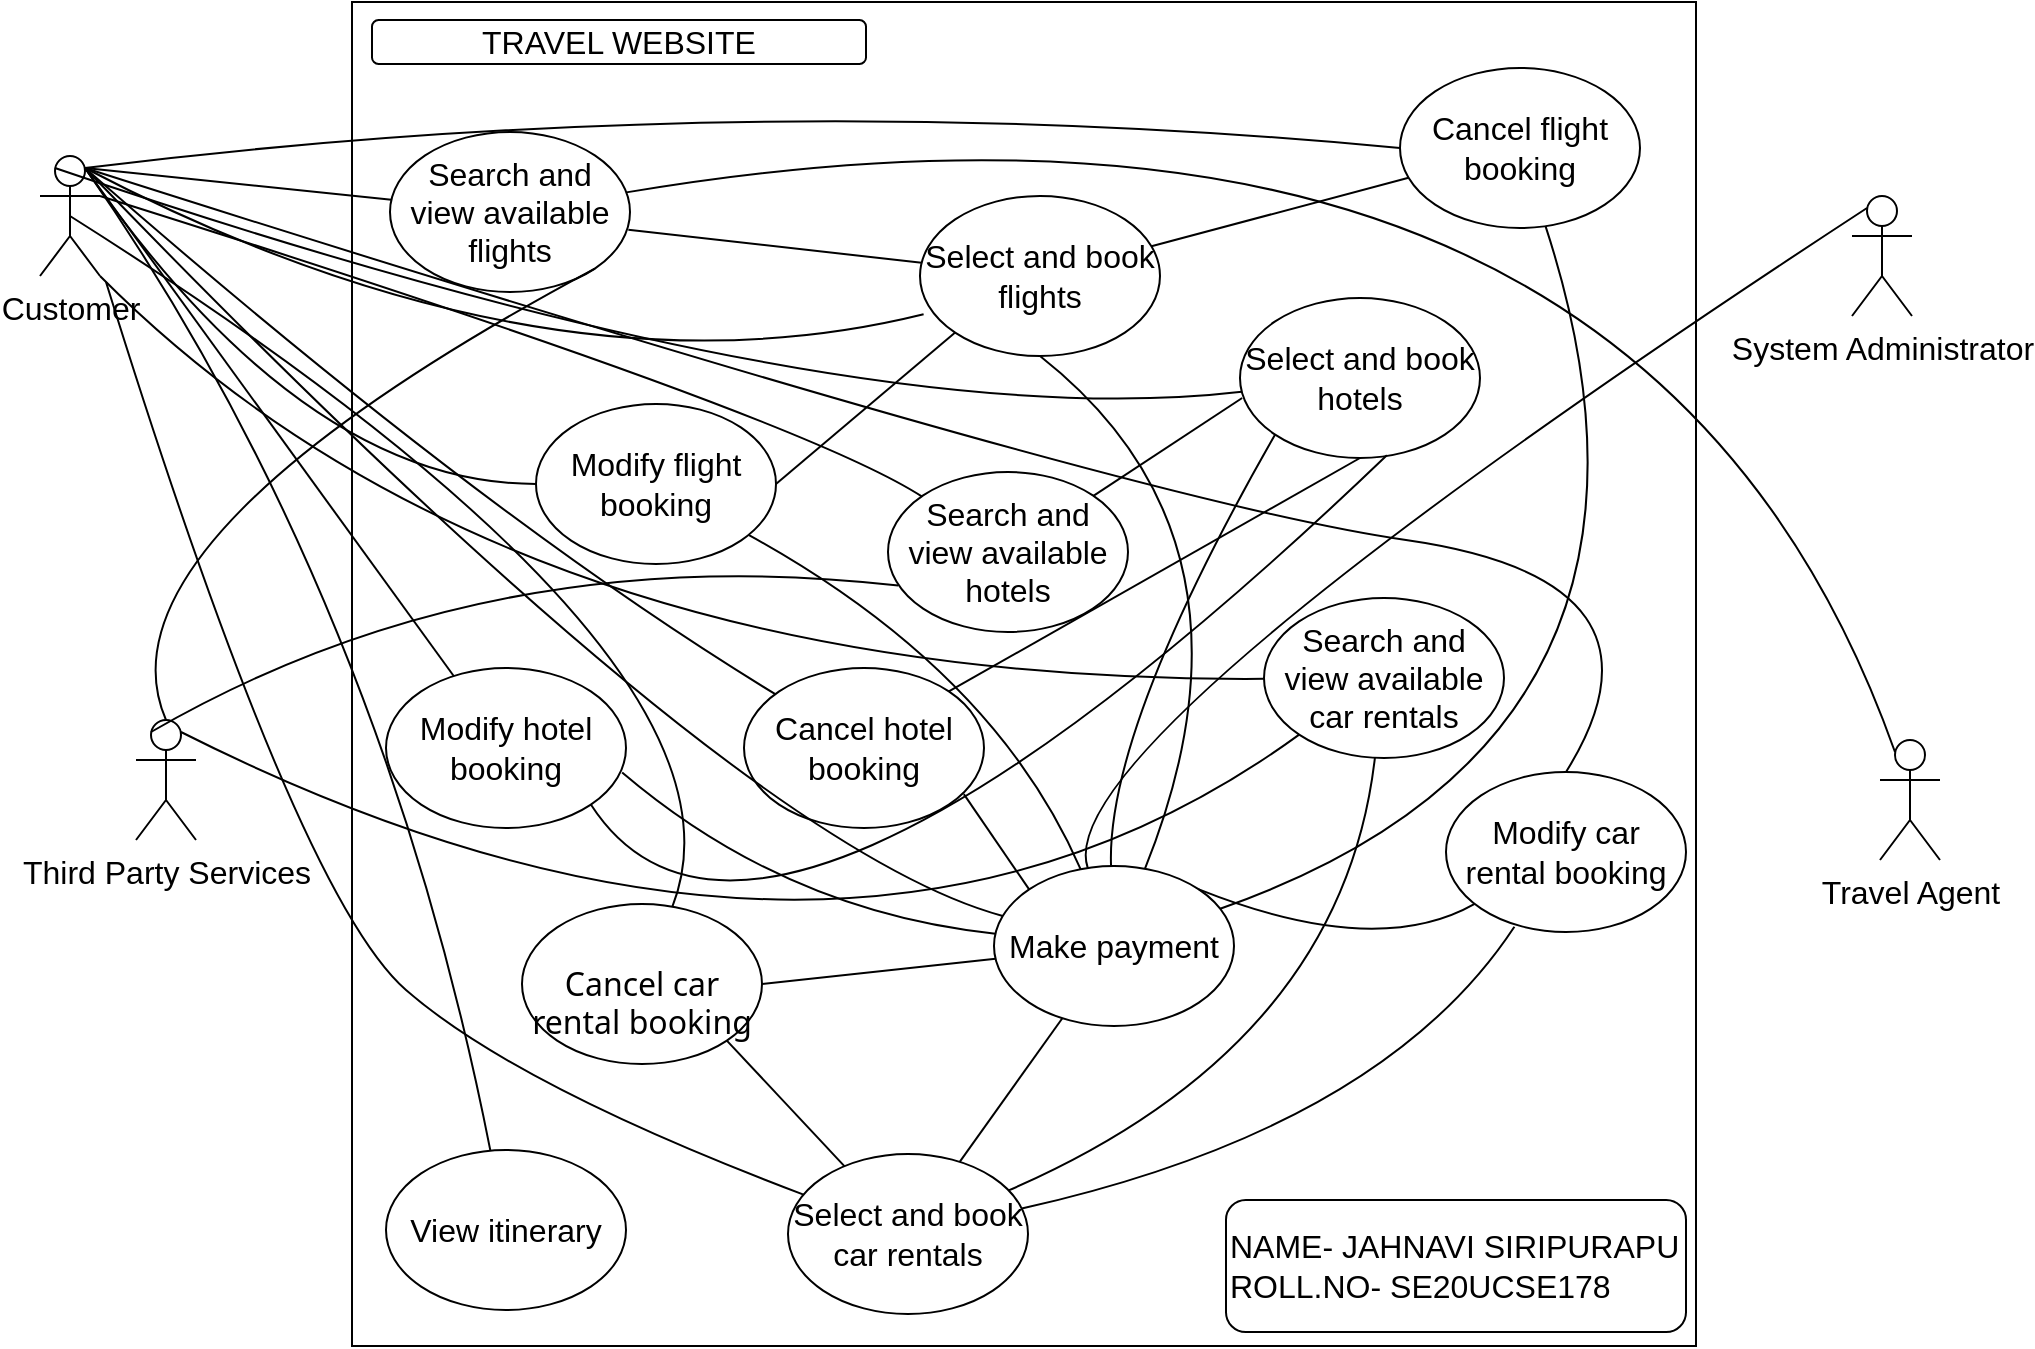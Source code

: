 <mxfile version="20.8.23" type="github">
  <diagram name="Page-1" id="QUCpw9mx353YiS1C0nCv">
    <mxGraphModel dx="1755" dy="1587" grid="0" gridSize="10" guides="1" tooltips="1" connect="1" arrows="1" fold="1" page="0" pageScale="1" pageWidth="850" pageHeight="1100" math="0" shadow="0">
      <root>
        <mxCell id="0" />
        <mxCell id="1" parent="0" />
        <mxCell id="Y77-N1zCJx3Q2Sx2Zkoe-1" value="" style="whiteSpace=wrap;html=1;aspect=fixed;fontSize=16;" vertex="1" parent="1">
          <mxGeometry x="-190" y="-641" width="672" height="672" as="geometry" />
        </mxCell>
        <mxCell id="Y77-N1zCJx3Q2Sx2Zkoe-2" value="TRAVEL WEBSITE" style="rounded=1;whiteSpace=wrap;html=1;fontSize=16;" vertex="1" parent="1">
          <mxGeometry x="-180" y="-632" width="247" height="22" as="geometry" />
        </mxCell>
        <mxCell id="Y77-N1zCJx3Q2Sx2Zkoe-3" value="Customer" style="shape=umlActor;verticalLabelPosition=bottom;verticalAlign=top;html=1;outlineConnect=0;fontSize=16;" vertex="1" parent="1">
          <mxGeometry x="-346" y="-564" width="30" height="60" as="geometry" />
        </mxCell>
        <mxCell id="Y77-N1zCJx3Q2Sx2Zkoe-4" value="System Administrator" style="shape=umlActor;verticalLabelPosition=bottom;verticalAlign=top;html=1;outlineConnect=0;fontSize=16;" vertex="1" parent="1">
          <mxGeometry x="560" y="-544" width="30" height="60" as="geometry" />
        </mxCell>
        <mxCell id="Y77-N1zCJx3Q2Sx2Zkoe-5" value="Travel Agent" style="shape=umlActor;verticalLabelPosition=bottom;verticalAlign=top;html=1;outlineConnect=0;fontSize=16;" vertex="1" parent="1">
          <mxGeometry x="574" y="-272" width="30" height="60" as="geometry" />
        </mxCell>
        <mxCell id="Y77-N1zCJx3Q2Sx2Zkoe-7" value="Third Party Services" style="shape=umlActor;verticalLabelPosition=bottom;verticalAlign=top;html=1;outlineConnect=0;fontSize=16;" vertex="1" parent="1">
          <mxGeometry x="-298" y="-282" width="30" height="60" as="geometry" />
        </mxCell>
        <mxCell id="Y77-N1zCJx3Q2Sx2Zkoe-9" value="Search and view available flights" style="ellipse;whiteSpace=wrap;html=1;fontSize=16;" vertex="1" parent="1">
          <mxGeometry x="-171" y="-576" width="120" height="80" as="geometry" />
        </mxCell>
        <mxCell id="Y77-N1zCJx3Q2Sx2Zkoe-10" value="Search and view available hotels" style="ellipse;whiteSpace=wrap;html=1;fontSize=16;" vertex="1" parent="1">
          <mxGeometry x="78" y="-406" width="120" height="80" as="geometry" />
        </mxCell>
        <mxCell id="Y77-N1zCJx3Q2Sx2Zkoe-11" value="Search and view available car rentals" style="ellipse;whiteSpace=wrap;html=1;fontSize=16;" vertex="1" parent="1">
          <mxGeometry x="266" y="-343" width="120" height="80" as="geometry" />
        </mxCell>
        <mxCell id="Y77-N1zCJx3Q2Sx2Zkoe-12" value="Select and book hotels" style="ellipse;whiteSpace=wrap;html=1;fontSize=16;" vertex="1" parent="1">
          <mxGeometry x="254" y="-493" width="120" height="80" as="geometry" />
        </mxCell>
        <mxCell id="Y77-N1zCJx3Q2Sx2Zkoe-13" value="Modify hotel booking" style="ellipse;whiteSpace=wrap;html=1;fontSize=16;" vertex="1" parent="1">
          <mxGeometry x="-173" y="-308" width="120" height="80" as="geometry" />
        </mxCell>
        <mxCell id="Y77-N1zCJx3Q2Sx2Zkoe-14" value="Modify flight booking" style="ellipse;whiteSpace=wrap;html=1;fontSize=16;" vertex="1" parent="1">
          <mxGeometry x="-98" y="-440" width="120" height="80" as="geometry" />
        </mxCell>
        <mxCell id="Y77-N1zCJx3Q2Sx2Zkoe-15" value="Cancel flight booking" style="ellipse;whiteSpace=wrap;html=1;fontSize=16;" vertex="1" parent="1">
          <mxGeometry x="334" y="-608" width="120" height="80" as="geometry" />
        </mxCell>
        <mxCell id="Y77-N1zCJx3Q2Sx2Zkoe-16" value="Select and book flights" style="ellipse;whiteSpace=wrap;html=1;fontSize=16;" vertex="1" parent="1">
          <mxGeometry x="94" y="-544" width="120" height="80" as="geometry" />
        </mxCell>
        <mxCell id="Y77-N1zCJx3Q2Sx2Zkoe-17" value="Cancel hotel booking" style="ellipse;whiteSpace=wrap;html=1;fontSize=16;" vertex="1" parent="1">
          <mxGeometry x="6" y="-308" width="120" height="80" as="geometry" />
        </mxCell>
        <mxCell id="Y77-N1zCJx3Q2Sx2Zkoe-18" value="Select and book car rentals" style="ellipse;whiteSpace=wrap;html=1;fontSize=16;" vertex="1" parent="1">
          <mxGeometry x="28" y="-65" width="120" height="80" as="geometry" />
        </mxCell>
        <mxCell id="Y77-N1zCJx3Q2Sx2Zkoe-19" value="Make payment" style="ellipse;whiteSpace=wrap;html=1;fontSize=16;" vertex="1" parent="1">
          <mxGeometry x="131" y="-209" width="120" height="80" as="geometry" />
        </mxCell>
        <mxCell id="Y77-N1zCJx3Q2Sx2Zkoe-20" value="View itinerary" style="ellipse;whiteSpace=wrap;html=1;fontSize=16;" vertex="1" parent="1">
          <mxGeometry x="-173" y="-67" width="120" height="80" as="geometry" />
        </mxCell>
        <mxCell id="Y77-N1zCJx3Q2Sx2Zkoe-21" value="&lt;br&gt;&lt;span style=&quot;font-family: Söhne, ui-sans-serif, system-ui, -apple-system, &amp;quot;Segoe UI&amp;quot;, Roboto, Ubuntu, Cantarell, &amp;quot;Noto Sans&amp;quot;, sans-serif, &amp;quot;Helvetica Neue&amp;quot;, Arial, &amp;quot;Apple Color Emoji&amp;quot;, &amp;quot;Segoe UI Emoji&amp;quot;, &amp;quot;Segoe UI Symbol&amp;quot;, &amp;quot;Noto Color Emoji&amp;quot;; font-size: 16px; font-style: normal; font-variant-ligatures: normal; font-variant-caps: normal; font-weight: 400; letter-spacing: normal; orphans: 2; text-align: left; text-indent: 0px; text-transform: none; widows: 2; word-spacing: 0px; -webkit-text-stroke-width: 0px; text-decoration-thickness: initial; text-decoration-style: initial; text-decoration-color: initial; float: none; display: inline !important;&quot;&gt;Cancel car rental booking&lt;/span&gt;" style="ellipse;whiteSpace=wrap;html=1;fontSize=16;" vertex="1" parent="1">
          <mxGeometry x="-105" y="-190" width="120" height="80" as="geometry" />
        </mxCell>
        <mxCell id="Y77-N1zCJx3Q2Sx2Zkoe-22" value="Modify car rental booking" style="ellipse;whiteSpace=wrap;html=1;fontSize=16;" vertex="1" parent="1">
          <mxGeometry x="357" y="-256" width="120" height="80" as="geometry" />
        </mxCell>
        <mxCell id="Y77-N1zCJx3Q2Sx2Zkoe-23" value="NAME- JAHNAVI SIRIPURAPU&lt;br&gt;ROLL.NO- SE20UCSE178" style="rounded=1;whiteSpace=wrap;html=1;labelBackgroundColor=none;fontSize=16;fontColor=#000000;align=left;" vertex="1" parent="1">
          <mxGeometry x="247" y="-42" width="230" height="66" as="geometry" />
        </mxCell>
        <mxCell id="Y77-N1zCJx3Q2Sx2Zkoe-25" value="" style="endArrow=none;html=1;rounded=0;fontSize=12;fontColor=#000000;startSize=8;endSize=8;curved=1;exitX=0.993;exitY=0.611;exitDx=0;exitDy=0;exitPerimeter=0;" edge="1" parent="1" source="Y77-N1zCJx3Q2Sx2Zkoe-9" target="Y77-N1zCJx3Q2Sx2Zkoe-16">
          <mxGeometry width="50" height="50" relative="1" as="geometry">
            <mxPoint x="57" y="-361" as="sourcePoint" />
            <mxPoint x="107" y="-411" as="targetPoint" />
          </mxGeometry>
        </mxCell>
        <mxCell id="Y77-N1zCJx3Q2Sx2Zkoe-26" value="" style="endArrow=none;html=1;rounded=0;fontSize=12;fontColor=#000000;startSize=8;endSize=8;curved=1;" edge="1" parent="1" source="Y77-N1zCJx3Q2Sx2Zkoe-16" target="Y77-N1zCJx3Q2Sx2Zkoe-15">
          <mxGeometry width="50" height="50" relative="1" as="geometry">
            <mxPoint x="57" y="-361" as="sourcePoint" />
            <mxPoint x="107" y="-411" as="targetPoint" />
          </mxGeometry>
        </mxCell>
        <mxCell id="Y77-N1zCJx3Q2Sx2Zkoe-27" value="" style="endArrow=none;html=1;rounded=0;fontSize=12;fontColor=#000000;startSize=8;endSize=8;curved=1;entryX=0;entryY=1;entryDx=0;entryDy=0;exitX=1;exitY=0.5;exitDx=0;exitDy=0;" edge="1" parent="1" source="Y77-N1zCJx3Q2Sx2Zkoe-14" target="Y77-N1zCJx3Q2Sx2Zkoe-16">
          <mxGeometry width="50" height="50" relative="1" as="geometry">
            <mxPoint x="57" y="-361" as="sourcePoint" />
            <mxPoint x="107" y="-411" as="targetPoint" />
          </mxGeometry>
        </mxCell>
        <mxCell id="Y77-N1zCJx3Q2Sx2Zkoe-28" value="" style="endArrow=none;html=1;rounded=0;fontSize=12;fontColor=#000000;startSize=8;endSize=8;curved=1;entryX=0.009;entryY=0.625;entryDx=0;entryDy=0;entryPerimeter=0;" edge="1" parent="1" source="Y77-N1zCJx3Q2Sx2Zkoe-10" target="Y77-N1zCJx3Q2Sx2Zkoe-12">
          <mxGeometry width="50" height="50" relative="1" as="geometry">
            <mxPoint x="57" y="-226" as="sourcePoint" />
            <mxPoint x="107" y="-276" as="targetPoint" />
          </mxGeometry>
        </mxCell>
        <mxCell id="Y77-N1zCJx3Q2Sx2Zkoe-29" value="" style="endArrow=none;html=1;rounded=0;fontSize=12;fontColor=#000000;startSize=8;endSize=8;curved=1;entryX=0.5;entryY=1;entryDx=0;entryDy=0;exitX=1;exitY=0;exitDx=0;exitDy=0;" edge="1" parent="1" source="Y77-N1zCJx3Q2Sx2Zkoe-17" target="Y77-N1zCJx3Q2Sx2Zkoe-12">
          <mxGeometry width="50" height="50" relative="1" as="geometry">
            <mxPoint x="57" y="-226" as="sourcePoint" />
            <mxPoint x="107" y="-276" as="targetPoint" />
          </mxGeometry>
        </mxCell>
        <mxCell id="Y77-N1zCJx3Q2Sx2Zkoe-30" value="" style="endArrow=none;html=1;rounded=0;fontSize=12;fontColor=#000000;startSize=8;endSize=8;curved=1;entryX=0.612;entryY=0.983;entryDx=0;entryDy=0;entryPerimeter=0;exitX=1;exitY=1;exitDx=0;exitDy=0;" edge="1" parent="1" source="Y77-N1zCJx3Q2Sx2Zkoe-13" target="Y77-N1zCJx3Q2Sx2Zkoe-12">
          <mxGeometry width="50" height="50" relative="1" as="geometry">
            <mxPoint x="57" y="-226" as="sourcePoint" />
            <mxPoint x="107" y="-276" as="targetPoint" />
            <Array as="points">
              <mxPoint x="12" y="-112" />
            </Array>
          </mxGeometry>
        </mxCell>
        <mxCell id="Y77-N1zCJx3Q2Sx2Zkoe-31" value="" style="endArrow=none;html=1;rounded=0;fontSize=12;fontColor=#000000;startSize=8;endSize=8;curved=1;" edge="1" parent="1" source="Y77-N1zCJx3Q2Sx2Zkoe-18" target="Y77-N1zCJx3Q2Sx2Zkoe-11">
          <mxGeometry width="50" height="50" relative="1" as="geometry">
            <mxPoint x="57" y="-226" as="sourcePoint" />
            <mxPoint x="107" y="-276" as="targetPoint" />
            <Array as="points">
              <mxPoint x="305" y="-119" />
            </Array>
          </mxGeometry>
        </mxCell>
        <mxCell id="Y77-N1zCJx3Q2Sx2Zkoe-32" value="" style="endArrow=none;html=1;rounded=0;fontSize=12;fontColor=#000000;startSize=8;endSize=8;curved=1;exitX=1;exitY=1;exitDx=0;exitDy=0;" edge="1" parent="1" source="Y77-N1zCJx3Q2Sx2Zkoe-21" target="Y77-N1zCJx3Q2Sx2Zkoe-18">
          <mxGeometry width="50" height="50" relative="1" as="geometry">
            <mxPoint x="57" y="-226" as="sourcePoint" />
            <mxPoint x="107" y="-276" as="targetPoint" />
          </mxGeometry>
        </mxCell>
        <mxCell id="Y77-N1zCJx3Q2Sx2Zkoe-33" value="" style="endArrow=none;html=1;rounded=0;fontSize=12;fontColor=#000000;startSize=8;endSize=8;curved=1;entryX=0.285;entryY=0.967;entryDx=0;entryDy=0;entryPerimeter=0;" edge="1" parent="1" source="Y77-N1zCJx3Q2Sx2Zkoe-18" target="Y77-N1zCJx3Q2Sx2Zkoe-22">
          <mxGeometry width="50" height="50" relative="1" as="geometry">
            <mxPoint x="57" y="-226" as="sourcePoint" />
            <mxPoint x="107" y="-276" as="targetPoint" />
            <Array as="points">
              <mxPoint x="325" y="-78" />
            </Array>
          </mxGeometry>
        </mxCell>
        <mxCell id="Y77-N1zCJx3Q2Sx2Zkoe-34" value="" style="endArrow=none;html=1;rounded=0;fontSize=12;fontColor=#000000;startSize=8;endSize=8;curved=1;exitX=1;exitY=0.5;exitDx=0;exitDy=0;" edge="1" parent="1" source="Y77-N1zCJx3Q2Sx2Zkoe-21" target="Y77-N1zCJx3Q2Sx2Zkoe-19">
          <mxGeometry width="50" height="50" relative="1" as="geometry">
            <mxPoint x="57" y="-226" as="sourcePoint" />
            <mxPoint x="107" y="-276" as="targetPoint" />
          </mxGeometry>
        </mxCell>
        <mxCell id="Y77-N1zCJx3Q2Sx2Zkoe-35" value="" style="endArrow=none;html=1;rounded=0;fontSize=12;fontColor=#000000;startSize=8;endSize=8;curved=1;entryX=0;entryY=0;entryDx=0;entryDy=0;exitX=0.916;exitY=0.788;exitDx=0;exitDy=0;exitPerimeter=0;" edge="1" parent="1" source="Y77-N1zCJx3Q2Sx2Zkoe-17" target="Y77-N1zCJx3Q2Sx2Zkoe-19">
          <mxGeometry width="50" height="50" relative="1" as="geometry">
            <mxPoint x="57" y="-226" as="sourcePoint" />
            <mxPoint x="107" y="-276" as="targetPoint" />
          </mxGeometry>
        </mxCell>
        <mxCell id="Y77-N1zCJx3Q2Sx2Zkoe-36" value="" style="endArrow=none;html=1;rounded=0;fontSize=12;fontColor=#000000;startSize=8;endSize=8;curved=1;exitX=1;exitY=0;exitDx=0;exitDy=0;" edge="1" parent="1" source="Y77-N1zCJx3Q2Sx2Zkoe-19" target="Y77-N1zCJx3Q2Sx2Zkoe-22">
          <mxGeometry width="50" height="50" relative="1" as="geometry">
            <mxPoint x="57" y="-226" as="sourcePoint" />
            <mxPoint x="107" y="-276" as="targetPoint" />
            <Array as="points">
              <mxPoint x="322" y="-162" />
            </Array>
          </mxGeometry>
        </mxCell>
        <mxCell id="Y77-N1zCJx3Q2Sx2Zkoe-37" value="" style="endArrow=none;html=1;rounded=0;fontSize=12;fontColor=#000000;startSize=8;endSize=8;curved=1;entryX=0.984;entryY=0.653;entryDx=0;entryDy=0;entryPerimeter=0;" edge="1" parent="1" source="Y77-N1zCJx3Q2Sx2Zkoe-19" target="Y77-N1zCJx3Q2Sx2Zkoe-13">
          <mxGeometry width="50" height="50" relative="1" as="geometry">
            <mxPoint x="57" y="-226" as="sourcePoint" />
            <mxPoint x="107" y="-276" as="targetPoint" />
            <Array as="points">
              <mxPoint x="27" y="-186" />
            </Array>
          </mxGeometry>
        </mxCell>
        <mxCell id="Y77-N1zCJx3Q2Sx2Zkoe-38" value="" style="endArrow=none;html=1;rounded=0;fontSize=12;fontColor=#000000;startSize=8;endSize=8;curved=1;entryX=0;entryY=1;entryDx=0;entryDy=0;" edge="1" parent="1" source="Y77-N1zCJx3Q2Sx2Zkoe-19" target="Y77-N1zCJx3Q2Sx2Zkoe-12">
          <mxGeometry width="50" height="50" relative="1" as="geometry">
            <mxPoint x="57" y="-226" as="sourcePoint" />
            <mxPoint x="107" y="-276" as="targetPoint" />
            <Array as="points">
              <mxPoint x="187" y="-277" />
            </Array>
          </mxGeometry>
        </mxCell>
        <mxCell id="Y77-N1zCJx3Q2Sx2Zkoe-39" value="" style="endArrow=none;html=1;rounded=0;fontSize=12;fontColor=#000000;startSize=8;endSize=8;curved=1;" edge="1" parent="1" source="Y77-N1zCJx3Q2Sx2Zkoe-19" target="Y77-N1zCJx3Q2Sx2Zkoe-15">
          <mxGeometry width="50" height="50" relative="1" as="geometry">
            <mxPoint x="57" y="-226" as="sourcePoint" />
            <mxPoint x="107" y="-276" as="targetPoint" />
            <Array as="points">
              <mxPoint x="490" y="-274" />
            </Array>
          </mxGeometry>
        </mxCell>
        <mxCell id="Y77-N1zCJx3Q2Sx2Zkoe-40" value="" style="endArrow=none;html=1;rounded=0;fontSize=12;fontColor=#000000;startSize=8;endSize=8;curved=1;" edge="1" parent="1" source="Y77-N1zCJx3Q2Sx2Zkoe-19" target="Y77-N1zCJx3Q2Sx2Zkoe-14">
          <mxGeometry width="50" height="50" relative="1" as="geometry">
            <mxPoint x="57" y="-226" as="sourcePoint" />
            <mxPoint x="107" y="-276" as="targetPoint" />
            <Array as="points">
              <mxPoint x="131" y="-307" />
            </Array>
          </mxGeometry>
        </mxCell>
        <mxCell id="Y77-N1zCJx3Q2Sx2Zkoe-41" value="" style="endArrow=none;html=1;rounded=0;fontSize=12;fontColor=#000000;startSize=8;endSize=8;curved=1;" edge="1" parent="1" source="Y77-N1zCJx3Q2Sx2Zkoe-18" target="Y77-N1zCJx3Q2Sx2Zkoe-19">
          <mxGeometry width="50" height="50" relative="1" as="geometry">
            <mxPoint x="57" y="-226" as="sourcePoint" />
            <mxPoint x="107" y="-276" as="targetPoint" />
          </mxGeometry>
        </mxCell>
        <mxCell id="Y77-N1zCJx3Q2Sx2Zkoe-42" value="" style="endArrow=none;html=1;rounded=0;fontSize=12;fontColor=#000000;startSize=8;endSize=8;curved=1;entryX=0.5;entryY=1;entryDx=0;entryDy=0;" edge="1" parent="1" source="Y77-N1zCJx3Q2Sx2Zkoe-19" target="Y77-N1zCJx3Q2Sx2Zkoe-16">
          <mxGeometry width="50" height="50" relative="1" as="geometry">
            <mxPoint x="57" y="-226" as="sourcePoint" />
            <mxPoint x="107" y="-276" as="targetPoint" />
            <Array as="points">
              <mxPoint x="272" y="-371" />
            </Array>
          </mxGeometry>
        </mxCell>
        <mxCell id="Y77-N1zCJx3Q2Sx2Zkoe-43" value="" style="endArrow=none;html=1;rounded=0;fontSize=12;fontColor=#000000;startSize=8;endSize=8;curved=1;entryX=0.75;entryY=0.1;entryDx=0;entryDy=0;entryPerimeter=0;" edge="1" parent="1" source="Y77-N1zCJx3Q2Sx2Zkoe-9" target="Y77-N1zCJx3Q2Sx2Zkoe-3">
          <mxGeometry width="50" height="50" relative="1" as="geometry">
            <mxPoint x="-7" y="-302" as="sourcePoint" />
            <mxPoint x="43" y="-352" as="targetPoint" />
          </mxGeometry>
        </mxCell>
        <mxCell id="Y77-N1zCJx3Q2Sx2Zkoe-44" value="" style="endArrow=none;html=1;rounded=0;fontSize=12;fontColor=#000000;startSize=8;endSize=8;curved=1;entryX=0.015;entryY=0.739;entryDx=0;entryDy=0;entryPerimeter=0;exitX=0.75;exitY=0.1;exitDx=0;exitDy=0;exitPerimeter=0;" edge="1" parent="1" source="Y77-N1zCJx3Q2Sx2Zkoe-3" target="Y77-N1zCJx3Q2Sx2Zkoe-16">
          <mxGeometry width="50" height="50" relative="1" as="geometry">
            <mxPoint x="-7" y="-302" as="sourcePoint" />
            <mxPoint x="43" y="-352" as="targetPoint" />
            <Array as="points">
              <mxPoint x="-94" y="-438" />
            </Array>
          </mxGeometry>
        </mxCell>
        <mxCell id="Y77-N1zCJx3Q2Sx2Zkoe-45" value="" style="endArrow=none;html=1;rounded=0;fontSize=12;fontColor=#000000;startSize=8;endSize=8;curved=1;entryX=0;entryY=0.5;entryDx=0;entryDy=0;exitX=0.75;exitY=0.1;exitDx=0;exitDy=0;exitPerimeter=0;" edge="1" parent="1" source="Y77-N1zCJx3Q2Sx2Zkoe-3" target="Y77-N1zCJx3Q2Sx2Zkoe-15">
          <mxGeometry width="50" height="50" relative="1" as="geometry">
            <mxPoint x="-12" y="-302" as="sourcePoint" />
            <mxPoint x="38" y="-352" as="targetPoint" />
            <Array as="points">
              <mxPoint x="7" y="-599" />
            </Array>
          </mxGeometry>
        </mxCell>
        <mxCell id="Y77-N1zCJx3Q2Sx2Zkoe-46" value="" style="endArrow=none;html=1;rounded=0;fontSize=12;fontColor=#000000;startSize=8;endSize=8;curved=1;entryX=0;entryY=0.5;entryDx=0;entryDy=0;exitX=0.75;exitY=0.1;exitDx=0;exitDy=0;exitPerimeter=0;" edge="1" parent="1" source="Y77-N1zCJx3Q2Sx2Zkoe-3" target="Y77-N1zCJx3Q2Sx2Zkoe-14">
          <mxGeometry width="50" height="50" relative="1" as="geometry">
            <mxPoint x="-252" y="-508" as="sourcePoint" />
            <mxPoint x="38" y="-352" as="targetPoint" />
            <Array as="points">
              <mxPoint x="-214" y="-400" />
            </Array>
          </mxGeometry>
        </mxCell>
        <mxCell id="Y77-N1zCJx3Q2Sx2Zkoe-47" value="" style="endArrow=none;html=1;rounded=0;fontSize=12;fontColor=#000000;startSize=8;endSize=8;curved=1;entryX=0.75;entryY=0.1;entryDx=0;entryDy=0;entryPerimeter=0;" edge="1" parent="1" source="Y77-N1zCJx3Q2Sx2Zkoe-20" target="Y77-N1zCJx3Q2Sx2Zkoe-3">
          <mxGeometry width="50" height="50" relative="1" as="geometry">
            <mxPoint x="-12" y="-302" as="sourcePoint" />
            <mxPoint x="-254" y="-455" as="targetPoint" />
            <Array as="points">
              <mxPoint x="-176" y="-347" />
            </Array>
          </mxGeometry>
        </mxCell>
        <mxCell id="Y77-N1zCJx3Q2Sx2Zkoe-48" value="" style="endArrow=none;html=1;rounded=0;fontSize=12;fontColor=#000000;startSize=8;endSize=8;curved=1;exitX=0.75;exitY=0.1;exitDx=0;exitDy=0;exitPerimeter=0;" edge="1" parent="1" source="Y77-N1zCJx3Q2Sx2Zkoe-3" target="Y77-N1zCJx3Q2Sx2Zkoe-19">
          <mxGeometry width="50" height="50" relative="1" as="geometry">
            <mxPoint x="-250" y="-461" as="sourcePoint" />
            <mxPoint x="38" y="-352" as="targetPoint" />
            <Array as="points">
              <mxPoint x="2" y="-220" />
            </Array>
          </mxGeometry>
        </mxCell>
        <mxCell id="Y77-N1zCJx3Q2Sx2Zkoe-50" value="" style="endArrow=none;html=1;rounded=0;fontSize=12;fontColor=#000000;startSize=8;endSize=8;curved=1;entryX=0.25;entryY=0.1;entryDx=0;entryDy=0;entryPerimeter=0;" edge="1" parent="1" source="Y77-N1zCJx3Q2Sx2Zkoe-19" target="Y77-N1zCJx3Q2Sx2Zkoe-4">
          <mxGeometry width="50" height="50" relative="1" as="geometry">
            <mxPoint x="124" y="-237" as="sourcePoint" />
            <mxPoint x="174" y="-287" as="targetPoint" />
            <Array as="points">
              <mxPoint x="157" y="-270" />
            </Array>
          </mxGeometry>
        </mxCell>
        <mxCell id="Y77-N1zCJx3Q2Sx2Zkoe-52" value="" style="endArrow=none;html=1;rounded=0;fontSize=12;fontColor=#000000;startSize=8;endSize=8;curved=1;entryX=0.25;entryY=0.1;entryDx=0;entryDy=0;entryPerimeter=0;" edge="1" parent="1" source="Y77-N1zCJx3Q2Sx2Zkoe-9" target="Y77-N1zCJx3Q2Sx2Zkoe-5">
          <mxGeometry width="50" height="50" relative="1" as="geometry">
            <mxPoint x="124" y="-237" as="sourcePoint" />
            <mxPoint x="174" y="-287" as="targetPoint" />
            <Array as="points">
              <mxPoint x="452" y="-631" />
            </Array>
          </mxGeometry>
        </mxCell>
        <mxCell id="Y77-N1zCJx3Q2Sx2Zkoe-53" value="" style="endArrow=none;html=1;rounded=0;fontSize=12;fontColor=#000000;startSize=8;endSize=8;curved=1;exitX=0.75;exitY=0.1;exitDx=0;exitDy=0;exitPerimeter=0;" edge="1" parent="1" source="Y77-N1zCJx3Q2Sx2Zkoe-3" target="Y77-N1zCJx3Q2Sx2Zkoe-13">
          <mxGeometry width="50" height="50" relative="1" as="geometry">
            <mxPoint x="124" y="-445" as="sourcePoint" />
            <mxPoint x="174" y="-495" as="targetPoint" />
          </mxGeometry>
        </mxCell>
        <mxCell id="Y77-N1zCJx3Q2Sx2Zkoe-54" value="" style="endArrow=none;html=1;rounded=0;fontSize=12;fontColor=#000000;startSize=8;endSize=8;curved=1;entryX=1;entryY=0.333;entryDx=0;entryDy=0;entryPerimeter=0;" edge="1" parent="1" source="Y77-N1zCJx3Q2Sx2Zkoe-10" target="Y77-N1zCJx3Q2Sx2Zkoe-3">
          <mxGeometry width="50" height="50" relative="1" as="geometry">
            <mxPoint x="124" y="-445" as="sourcePoint" />
            <mxPoint x="174" y="-495" as="targetPoint" />
            <Array as="points">
              <mxPoint x="31" y="-435" />
            </Array>
          </mxGeometry>
        </mxCell>
        <mxCell id="Y77-N1zCJx3Q2Sx2Zkoe-55" value="" style="endArrow=none;html=1;rounded=0;fontSize=12;fontColor=#000000;startSize=8;endSize=8;curved=1;entryX=0.75;entryY=0.1;entryDx=0;entryDy=0;entryPerimeter=0;" edge="1" parent="1" source="Y77-N1zCJx3Q2Sx2Zkoe-17" target="Y77-N1zCJx3Q2Sx2Zkoe-3">
          <mxGeometry width="50" height="50" relative="1" as="geometry">
            <mxPoint x="124" y="-445" as="sourcePoint" />
            <mxPoint x="174" y="-495" as="targetPoint" />
            <Array as="points">
              <mxPoint x="-125" y="-384" />
            </Array>
          </mxGeometry>
        </mxCell>
        <mxCell id="Y77-N1zCJx3Q2Sx2Zkoe-56" value="" style="endArrow=none;html=1;rounded=0;fontSize=12;fontColor=#000000;startSize=8;endSize=8;curved=1;exitX=0.25;exitY=0.1;exitDx=0;exitDy=0;exitPerimeter=0;" edge="1" parent="1" source="Y77-N1zCJx3Q2Sx2Zkoe-3" target="Y77-N1zCJx3Q2Sx2Zkoe-12">
          <mxGeometry width="50" height="50" relative="1" as="geometry">
            <mxPoint x="124" y="-445" as="sourcePoint" />
            <mxPoint x="174" y="-495" as="targetPoint" />
            <Array as="points">
              <mxPoint x="57" y="-423" />
            </Array>
          </mxGeometry>
        </mxCell>
        <mxCell id="Y77-N1zCJx3Q2Sx2Zkoe-57" value="" style="endArrow=none;html=1;rounded=0;fontSize=12;fontColor=#000000;startSize=8;endSize=8;curved=1;entryX=0;entryY=1;entryDx=0;entryDy=0;exitX=0.75;exitY=0.1;exitDx=0;exitDy=0;exitPerimeter=0;" edge="1" parent="1" source="Y77-N1zCJx3Q2Sx2Zkoe-7" target="Y77-N1zCJx3Q2Sx2Zkoe-11">
          <mxGeometry width="50" height="50" relative="1" as="geometry">
            <mxPoint x="178" y="-304" as="sourcePoint" />
            <mxPoint x="228" y="-354" as="targetPoint" />
            <Array as="points">
              <mxPoint x="56" y="-109" />
            </Array>
          </mxGeometry>
        </mxCell>
        <mxCell id="Y77-N1zCJx3Q2Sx2Zkoe-58" value="" style="endArrow=none;html=1;rounded=0;fontSize=12;fontColor=#000000;startSize=8;endSize=8;curved=1;entryX=1;entryY=1;entryDx=0;entryDy=0;exitX=0.5;exitY=0;exitDx=0;exitDy=0;exitPerimeter=0;" edge="1" parent="1" source="Y77-N1zCJx3Q2Sx2Zkoe-7" target="Y77-N1zCJx3Q2Sx2Zkoe-9">
          <mxGeometry width="50" height="50" relative="1" as="geometry">
            <mxPoint x="178" y="-304" as="sourcePoint" />
            <mxPoint x="228" y="-354" as="targetPoint" />
            <Array as="points">
              <mxPoint x="-322" y="-372" />
            </Array>
          </mxGeometry>
        </mxCell>
        <mxCell id="Y77-N1zCJx3Q2Sx2Zkoe-59" value="" style="endArrow=none;html=1;rounded=0;fontSize=12;fontColor=#000000;startSize=8;endSize=8;curved=1;entryX=0.043;entryY=0.71;entryDx=0;entryDy=0;entryPerimeter=0;exitX=0.25;exitY=0.1;exitDx=0;exitDy=0;exitPerimeter=0;" edge="1" parent="1" source="Y77-N1zCJx3Q2Sx2Zkoe-7" target="Y77-N1zCJx3Q2Sx2Zkoe-10">
          <mxGeometry width="50" height="50" relative="1" as="geometry">
            <mxPoint x="178" y="-304" as="sourcePoint" />
            <mxPoint x="228" y="-354" as="targetPoint" />
            <Array as="points">
              <mxPoint x="-123" y="-373" />
            </Array>
          </mxGeometry>
        </mxCell>
        <mxCell id="Y77-N1zCJx3Q2Sx2Zkoe-60" value="" style="endArrow=none;html=1;rounded=0;fontSize=12;fontColor=#000000;startSize=8;endSize=8;curved=1;exitX=1;exitY=1;exitDx=0;exitDy=0;exitPerimeter=0;" edge="1" parent="1" source="Y77-N1zCJx3Q2Sx2Zkoe-3" target="Y77-N1zCJx3Q2Sx2Zkoe-11">
          <mxGeometry width="50" height="50" relative="1" as="geometry">
            <mxPoint x="-325" y="-502" as="sourcePoint" />
            <mxPoint x="228" y="-354" as="targetPoint" />
            <Array as="points">
              <mxPoint x="-113" y="-300" />
            </Array>
          </mxGeometry>
        </mxCell>
        <mxCell id="Y77-N1zCJx3Q2Sx2Zkoe-61" value="" style="endArrow=none;html=1;rounded=0;fontSize=12;fontColor=#000000;startSize=8;endSize=8;curved=1;" edge="1" parent="1" target="Y77-N1zCJx3Q2Sx2Zkoe-18">
          <mxGeometry width="50" height="50" relative="1" as="geometry">
            <mxPoint x="-313" y="-501" as="sourcePoint" />
            <mxPoint x="111" y="-360" as="targetPoint" />
            <Array as="points">
              <mxPoint x="-218" y="-195" />
              <mxPoint x="-108" y="-99" />
            </Array>
          </mxGeometry>
        </mxCell>
        <mxCell id="Y77-N1zCJx3Q2Sx2Zkoe-62" value="" style="endArrow=none;html=1;rounded=0;fontSize=12;fontColor=#000000;startSize=8;endSize=8;curved=1;exitX=0.5;exitY=0.5;exitDx=0;exitDy=0;exitPerimeter=0;" edge="1" parent="1" source="Y77-N1zCJx3Q2Sx2Zkoe-3" target="Y77-N1zCJx3Q2Sx2Zkoe-21">
          <mxGeometry width="50" height="50" relative="1" as="geometry">
            <mxPoint x="61" y="-310" as="sourcePoint" />
            <mxPoint x="111" y="-360" as="targetPoint" />
            <Array as="points">
              <mxPoint x="19" y="-313" />
            </Array>
          </mxGeometry>
        </mxCell>
        <mxCell id="Y77-N1zCJx3Q2Sx2Zkoe-63" value="" style="endArrow=none;html=1;rounded=0;fontSize=12;fontColor=#000000;startSize=8;endSize=8;curved=1;entryX=0.5;entryY=0;entryDx=0;entryDy=0;exitX=0.75;exitY=0.1;exitDx=0;exitDy=0;exitPerimeter=0;" edge="1" parent="1" source="Y77-N1zCJx3Q2Sx2Zkoe-3" target="Y77-N1zCJx3Q2Sx2Zkoe-22">
          <mxGeometry width="50" height="50" relative="1" as="geometry">
            <mxPoint x="61" y="-310" as="sourcePoint" />
            <mxPoint x="111" y="-360" as="targetPoint" />
            <Array as="points">
              <mxPoint x="197" y="-392" />
              <mxPoint x="477" y="-352" />
            </Array>
          </mxGeometry>
        </mxCell>
      </root>
    </mxGraphModel>
  </diagram>
</mxfile>
